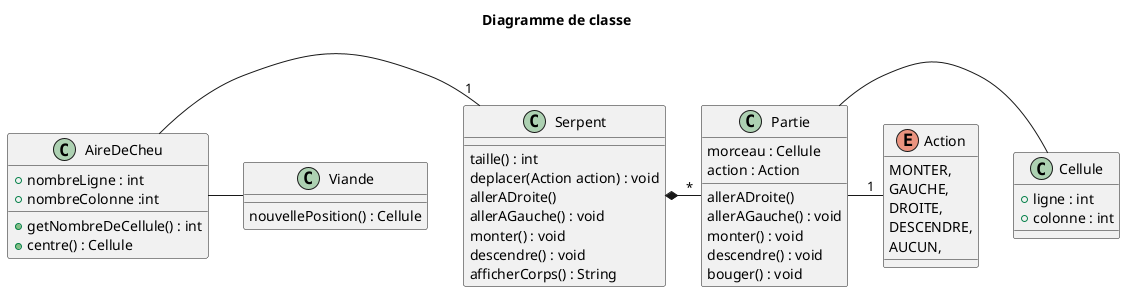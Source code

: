 @startuml
title Diagramme de classe

enum Action{
    MONTER,
    GAUCHE,
    DROITE,
    DESCENDRE,
    AUCUN,
}

class AireDeCheu{
    +nombreLigne : int
    +nombreColonne :int
    +getNombreDeCellule() : int
    +centre() : Cellule

}
class Cellule{
    + ligne : int
    + colonne : int
}
class Partie{
    morceau : Cellule
    action : Action
    allerADroite()
    allerAGauche() : void
    monter() : void
    descendre() : void
    bouger() : void

}

class Serpent{
    taille() : int
    deplacer(Action action) : void
    allerADroite()
    allerAGauche() : void
    monter() : void
    descendre() : void
    afficherCorps() : String
}
class Viande{
    nouvellePosition() : Cellule
}

Serpent *- "*" Partie
Partie - Cellule
Partie - "1" Action
AireDeCheu - "1" Serpent
AireDeCheu - Viande
@enduml